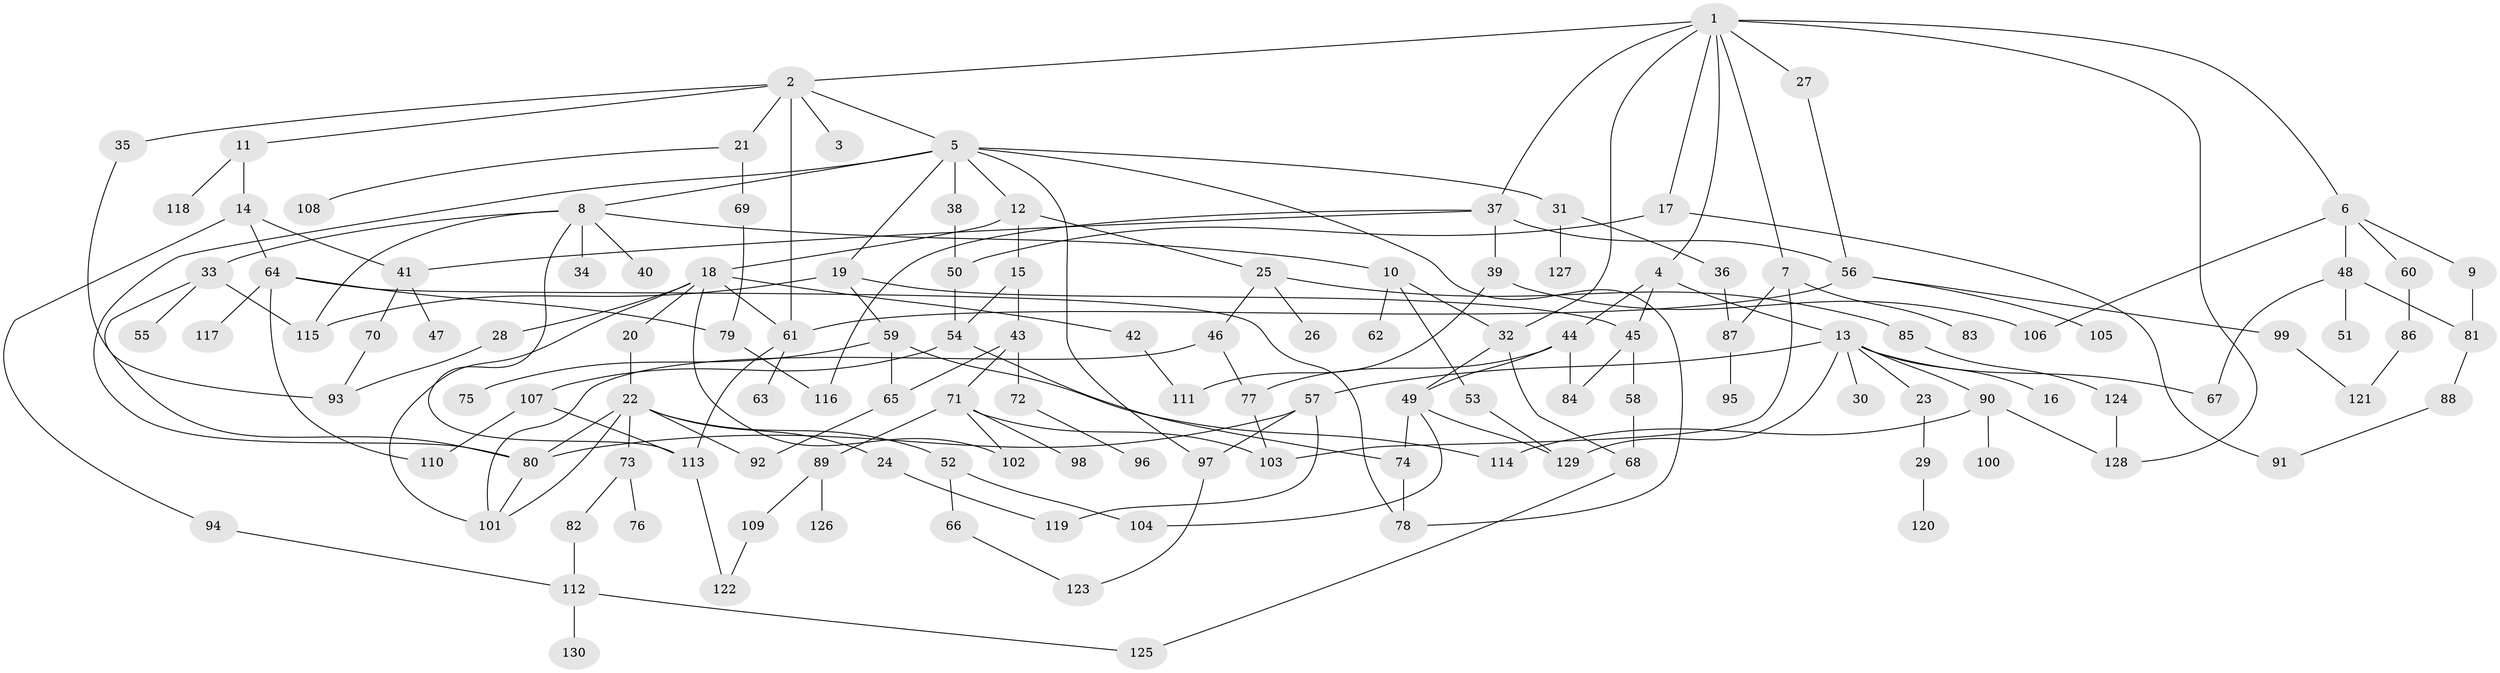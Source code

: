 // coarse degree distribution, {10: 0.02197802197802198, 6: 0.02197802197802198, 5: 0.06593406593406594, 9: 0.01098901098901099, 7: 0.04395604395604396, 3: 0.16483516483516483, 8: 0.02197802197802198, 2: 0.2857142857142857, 4: 0.14285714285714285, 1: 0.21978021978021978}
// Generated by graph-tools (version 1.1) at 2025/41/03/06/25 10:41:26]
// undirected, 130 vertices, 183 edges
graph export_dot {
graph [start="1"]
  node [color=gray90,style=filled];
  1;
  2;
  3;
  4;
  5;
  6;
  7;
  8;
  9;
  10;
  11;
  12;
  13;
  14;
  15;
  16;
  17;
  18;
  19;
  20;
  21;
  22;
  23;
  24;
  25;
  26;
  27;
  28;
  29;
  30;
  31;
  32;
  33;
  34;
  35;
  36;
  37;
  38;
  39;
  40;
  41;
  42;
  43;
  44;
  45;
  46;
  47;
  48;
  49;
  50;
  51;
  52;
  53;
  54;
  55;
  56;
  57;
  58;
  59;
  60;
  61;
  62;
  63;
  64;
  65;
  66;
  67;
  68;
  69;
  70;
  71;
  72;
  73;
  74;
  75;
  76;
  77;
  78;
  79;
  80;
  81;
  82;
  83;
  84;
  85;
  86;
  87;
  88;
  89;
  90;
  91;
  92;
  93;
  94;
  95;
  96;
  97;
  98;
  99;
  100;
  101;
  102;
  103;
  104;
  105;
  106;
  107;
  108;
  109;
  110;
  111;
  112;
  113;
  114;
  115;
  116;
  117;
  118;
  119;
  120;
  121;
  122;
  123;
  124;
  125;
  126;
  127;
  128;
  129;
  130;
  1 -- 2;
  1 -- 4;
  1 -- 6;
  1 -- 7;
  1 -- 17;
  1 -- 27;
  1 -- 37;
  1 -- 128;
  1 -- 32;
  2 -- 3;
  2 -- 5;
  2 -- 11;
  2 -- 21;
  2 -- 35;
  2 -- 61;
  4 -- 13;
  4 -- 44;
  4 -- 45;
  5 -- 8;
  5 -- 12;
  5 -- 19;
  5 -- 31;
  5 -- 38;
  5 -- 97;
  5 -- 80;
  5 -- 78;
  6 -- 9;
  6 -- 48;
  6 -- 60;
  6 -- 106;
  7 -- 83;
  7 -- 103;
  7 -- 87;
  8 -- 10;
  8 -- 33;
  8 -- 34;
  8 -- 40;
  8 -- 113;
  8 -- 115;
  9 -- 81;
  10 -- 32;
  10 -- 53;
  10 -- 62;
  11 -- 14;
  11 -- 118;
  12 -- 15;
  12 -- 18;
  12 -- 25;
  13 -- 16;
  13 -- 23;
  13 -- 30;
  13 -- 57;
  13 -- 90;
  13 -- 129;
  13 -- 67;
  14 -- 64;
  14 -- 94;
  14 -- 41;
  15 -- 43;
  15 -- 54;
  17 -- 50;
  17 -- 91;
  18 -- 20;
  18 -- 28;
  18 -- 42;
  18 -- 101;
  18 -- 102;
  18 -- 61;
  19 -- 45;
  19 -- 59;
  19 -- 115;
  20 -- 22;
  21 -- 69;
  21 -- 108;
  22 -- 24;
  22 -- 52;
  22 -- 73;
  22 -- 92;
  22 -- 101;
  22 -- 80;
  23 -- 29;
  24 -- 119;
  25 -- 26;
  25 -- 46;
  25 -- 85;
  27 -- 56;
  28 -- 93;
  29 -- 120;
  31 -- 36;
  31 -- 127;
  32 -- 49;
  32 -- 68;
  33 -- 55;
  33 -- 80;
  33 -- 115;
  35 -- 93;
  36 -- 87;
  37 -- 39;
  37 -- 41;
  37 -- 116;
  37 -- 56;
  38 -- 50;
  39 -- 106;
  39 -- 111;
  41 -- 47;
  41 -- 70;
  42 -- 111;
  43 -- 65;
  43 -- 71;
  43 -- 72;
  44 -- 84;
  44 -- 49;
  44 -- 77;
  45 -- 58;
  45 -- 84;
  46 -- 77;
  46 -- 101;
  48 -- 51;
  48 -- 67;
  48 -- 81;
  49 -- 104;
  49 -- 129;
  49 -- 74;
  50 -- 54;
  52 -- 66;
  52 -- 104;
  53 -- 129;
  54 -- 74;
  54 -- 107;
  56 -- 99;
  56 -- 105;
  56 -- 61;
  57 -- 119;
  57 -- 80;
  57 -- 97;
  58 -- 68;
  59 -- 75;
  59 -- 114;
  59 -- 65;
  60 -- 86;
  61 -- 63;
  61 -- 113;
  64 -- 117;
  64 -- 78;
  64 -- 79;
  64 -- 110;
  65 -- 92;
  66 -- 123;
  68 -- 125;
  69 -- 79;
  70 -- 93;
  71 -- 89;
  71 -- 98;
  71 -- 103;
  71 -- 102;
  72 -- 96;
  73 -- 76;
  73 -- 82;
  74 -- 78;
  77 -- 103;
  79 -- 116;
  80 -- 101;
  81 -- 88;
  82 -- 112;
  85 -- 124;
  86 -- 121;
  87 -- 95;
  88 -- 91;
  89 -- 109;
  89 -- 126;
  90 -- 100;
  90 -- 114;
  90 -- 128;
  94 -- 112;
  97 -- 123;
  99 -- 121;
  107 -- 110;
  107 -- 113;
  109 -- 122;
  112 -- 130;
  112 -- 125;
  113 -- 122;
  124 -- 128;
}
